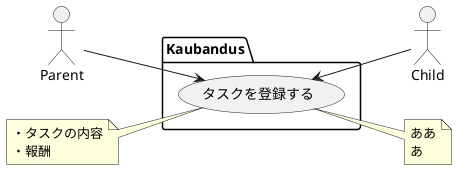 @startuml

left to right direction

actor Parent as p
actor Child as c

package Kaubandus {
    usecase "タスクを登録する" as crt
}

p --> crt
crt <-- c

note left of crt
・タスクの内容
・報酬
end note

note right of crt
ああ
あ
end note

@enduml
